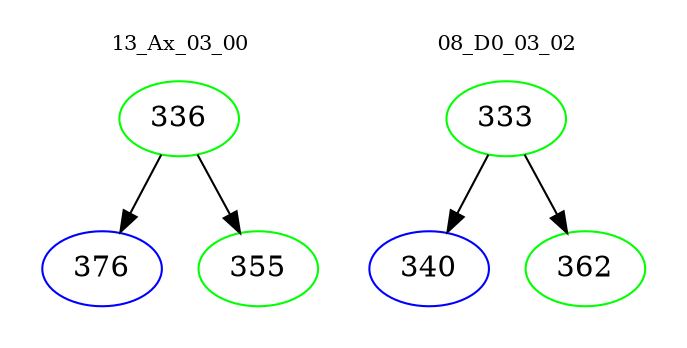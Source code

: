 digraph{
subgraph cluster_0 {
color = white
label = "13_Ax_03_00";
fontsize=10;
T0_336 [label="336", color="green"]
T0_336 -> T0_376 [color="black"]
T0_376 [label="376", color="blue"]
T0_336 -> T0_355 [color="black"]
T0_355 [label="355", color="green"]
}
subgraph cluster_1 {
color = white
label = "08_D0_03_02";
fontsize=10;
T1_333 [label="333", color="green"]
T1_333 -> T1_340 [color="black"]
T1_340 [label="340", color="blue"]
T1_333 -> T1_362 [color="black"]
T1_362 [label="362", color="green"]
}
}
